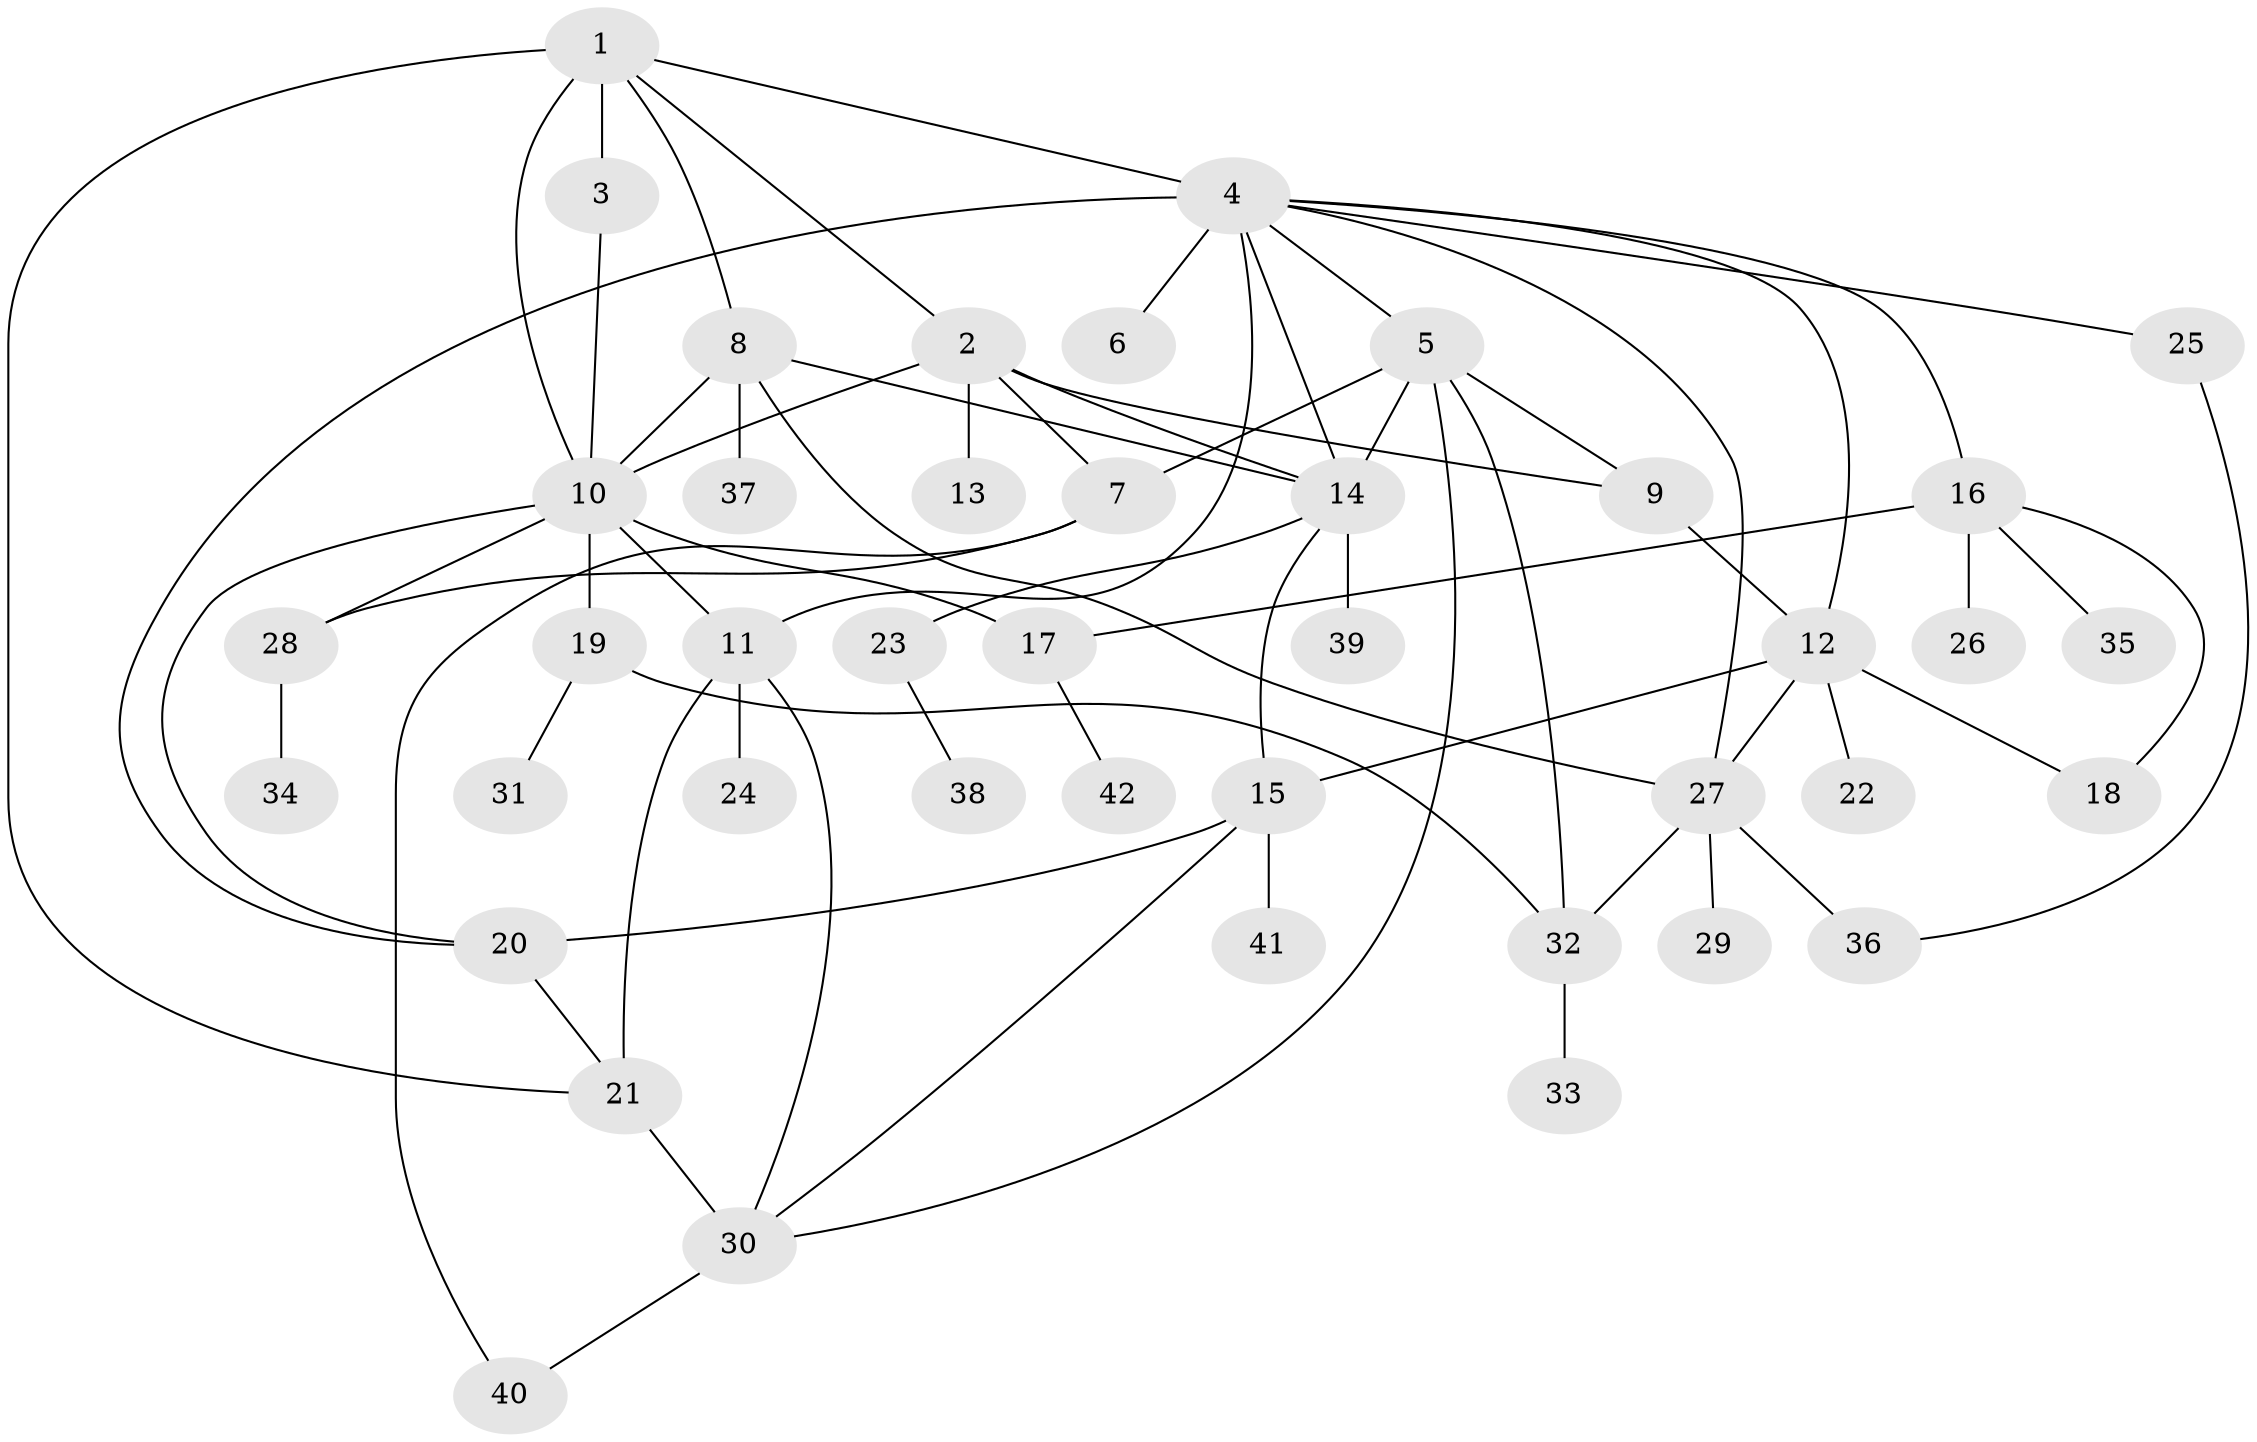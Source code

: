 // original degree distribution, {9: 0.012048192771084338, 10: 0.024096385542168676, 1: 0.4819277108433735, 16: 0.012048192771084338, 8: 0.024096385542168676, 2: 0.14457831325301204, 6: 0.060240963855421686, 17: 0.012048192771084338, 3: 0.1686746987951807, 7: 0.012048192771084338, 4: 0.03614457831325301, 5: 0.012048192771084338}
// Generated by graph-tools (version 1.1) at 2025/35/03/09/25 02:35:32]
// undirected, 42 vertices, 68 edges
graph export_dot {
graph [start="1"]
  node [color=gray90,style=filled];
  1;
  2;
  3;
  4;
  5;
  6;
  7;
  8;
  9;
  10;
  11;
  12;
  13;
  14;
  15;
  16;
  17;
  18;
  19;
  20;
  21;
  22;
  23;
  24;
  25;
  26;
  27;
  28;
  29;
  30;
  31;
  32;
  33;
  34;
  35;
  36;
  37;
  38;
  39;
  40;
  41;
  42;
  1 -- 2 [weight=1.0];
  1 -- 3 [weight=2.0];
  1 -- 4 [weight=1.0];
  1 -- 8 [weight=1.0];
  1 -- 10 [weight=1.0];
  1 -- 21 [weight=1.0];
  2 -- 7 [weight=1.0];
  2 -- 9 [weight=1.0];
  2 -- 10 [weight=1.0];
  2 -- 13 [weight=2.0];
  2 -- 14 [weight=1.0];
  3 -- 10 [weight=1.0];
  4 -- 5 [weight=1.0];
  4 -- 6 [weight=4.0];
  4 -- 11 [weight=1.0];
  4 -- 12 [weight=1.0];
  4 -- 14 [weight=1.0];
  4 -- 16 [weight=1.0];
  4 -- 20 [weight=1.0];
  4 -- 25 [weight=1.0];
  4 -- 27 [weight=1.0];
  5 -- 7 [weight=2.0];
  5 -- 9 [weight=1.0];
  5 -- 14 [weight=1.0];
  5 -- 30 [weight=1.0];
  5 -- 32 [weight=1.0];
  7 -- 28 [weight=1.0];
  7 -- 40 [weight=1.0];
  8 -- 10 [weight=2.0];
  8 -- 14 [weight=1.0];
  8 -- 27 [weight=1.0];
  8 -- 37 [weight=1.0];
  9 -- 12 [weight=1.0];
  10 -- 11 [weight=2.0];
  10 -- 17 [weight=1.0];
  10 -- 19 [weight=3.0];
  10 -- 20 [weight=1.0];
  10 -- 28 [weight=1.0];
  11 -- 21 [weight=1.0];
  11 -- 24 [weight=1.0];
  11 -- 30 [weight=1.0];
  12 -- 15 [weight=1.0];
  12 -- 18 [weight=1.0];
  12 -- 22 [weight=1.0];
  12 -- 27 [weight=1.0];
  14 -- 15 [weight=1.0];
  14 -- 23 [weight=1.0];
  14 -- 39 [weight=1.0];
  15 -- 20 [weight=1.0];
  15 -- 30 [weight=1.0];
  15 -- 41 [weight=1.0];
  16 -- 17 [weight=1.0];
  16 -- 18 [weight=1.0];
  16 -- 26 [weight=1.0];
  16 -- 35 [weight=1.0];
  17 -- 42 [weight=1.0];
  19 -- 31 [weight=1.0];
  19 -- 32 [weight=1.0];
  20 -- 21 [weight=1.0];
  21 -- 30 [weight=2.0];
  23 -- 38 [weight=1.0];
  25 -- 36 [weight=1.0];
  27 -- 29 [weight=1.0];
  27 -- 32 [weight=1.0];
  27 -- 36 [weight=2.0];
  28 -- 34 [weight=1.0];
  30 -- 40 [weight=1.0];
  32 -- 33 [weight=2.0];
}
